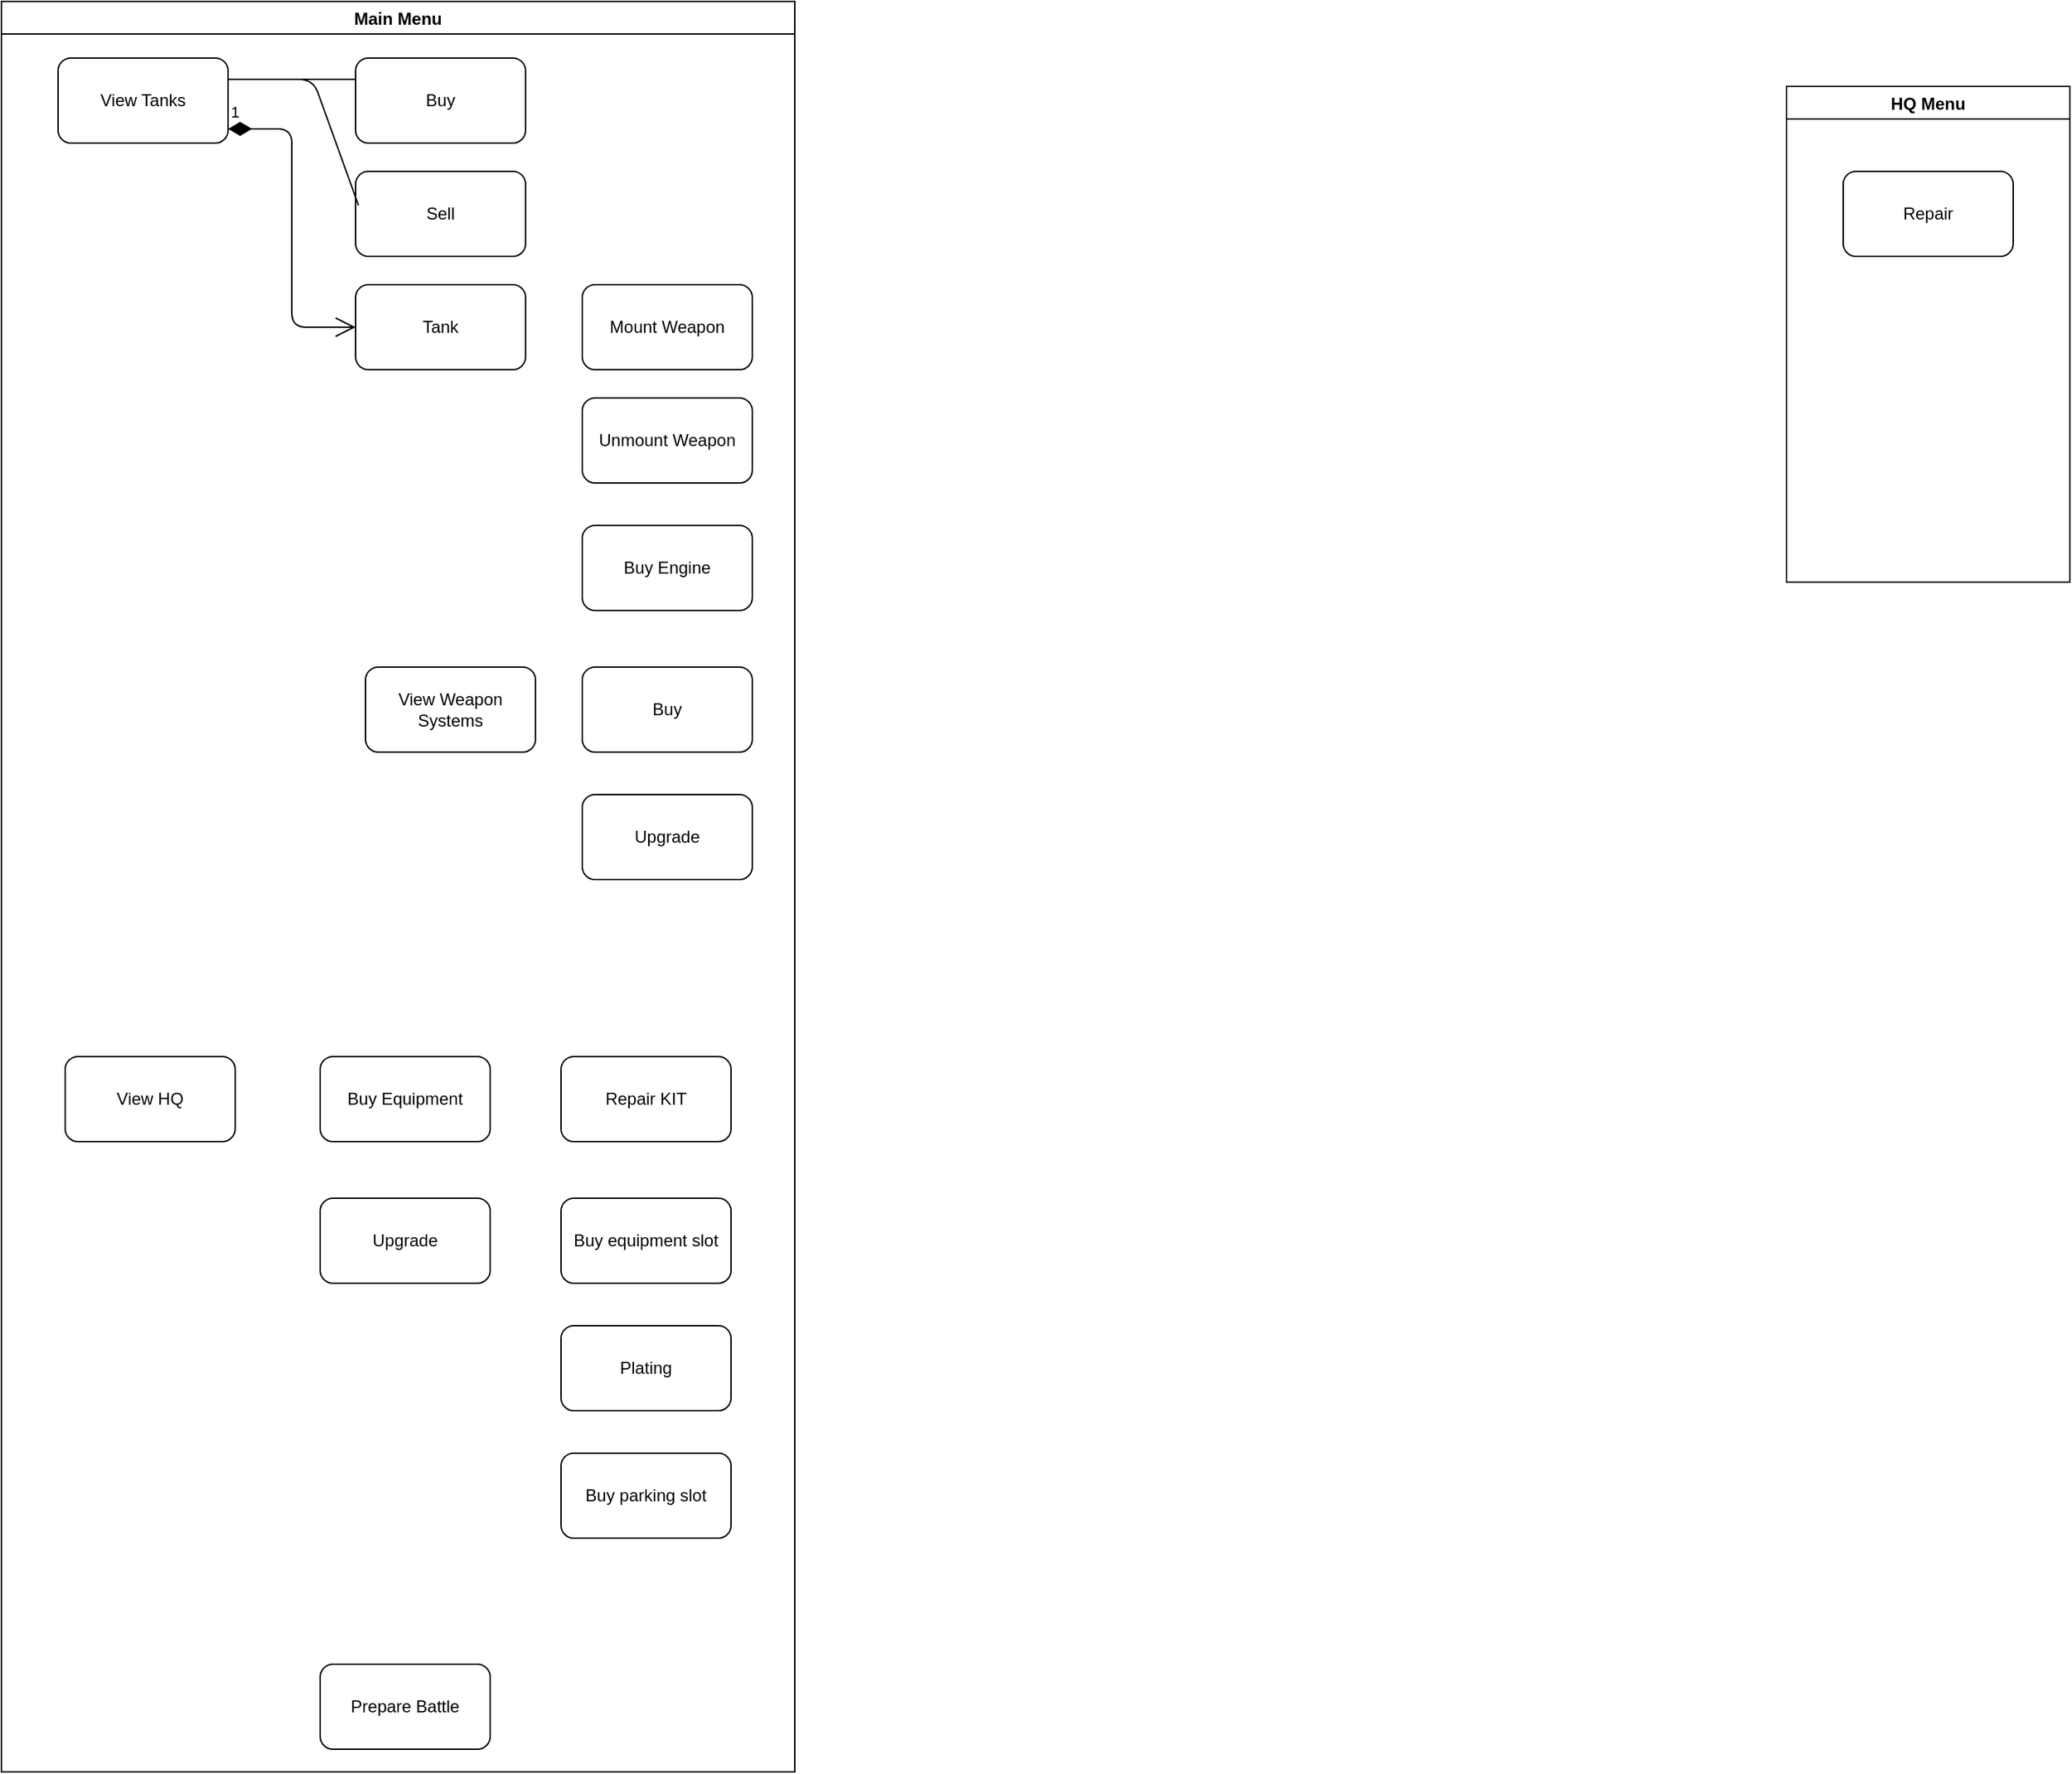 <mxfile version="16.2.7" type="device" pages="5"><diagram id="MpCBRNEAcccHoue8gBX4" name="Menu Structure"><mxGraphModel dx="2249" dy="839" grid="1" gridSize="10" guides="1" tooltips="1" connect="1" arrows="1" fold="1" page="1" pageScale="1" pageWidth="827" pageHeight="1169" math="0" shadow="0"><root><mxCell id="0"/><mxCell id="1" parent="0"/><mxCell id="owKMxf7bmRjWnPsKLI1m-2" value="Main Menu" style="swimlane;" parent="1" vertex="1"><mxGeometry x="-790" y="40" width="560" height="1250" as="geometry"/></mxCell><mxCell id="owKMxf7bmRjWnPsKLI1m-4" value="View Tanks" style="rounded=1;whiteSpace=wrap;html=1;" parent="owKMxf7bmRjWnPsKLI1m-2" vertex="1"><mxGeometry x="40" y="40" width="120" height="60" as="geometry"/></mxCell><mxCell id="owKMxf7bmRjWnPsKLI1m-5" value="Tank" style="rounded=1;whiteSpace=wrap;html=1;" parent="owKMxf7bmRjWnPsKLI1m-2" vertex="1"><mxGeometry x="250" y="200" width="120" height="60" as="geometry"/></mxCell><mxCell id="owKMxf7bmRjWnPsKLI1m-7" value="1" style="endArrow=open;html=1;endSize=12;startArrow=diamondThin;startSize=14;startFill=1;edgeStyle=orthogonalEdgeStyle;align=left;verticalAlign=bottom;entryX=0;entryY=0.5;entryDx=0;entryDy=0;" parent="owKMxf7bmRjWnPsKLI1m-2" target="owKMxf7bmRjWnPsKLI1m-5" edge="1"><mxGeometry x="-1" y="3" relative="1" as="geometry"><mxPoint x="160" y="90" as="sourcePoint"/><mxPoint x="320" y="70" as="targetPoint"/><Array as="points"><mxPoint x="205" y="90"/><mxPoint x="205" y="230"/></Array></mxGeometry></mxCell><mxCell id="owKMxf7bmRjWnPsKLI1m-8" value="Buy" style="rounded=1;whiteSpace=wrap;html=1;" parent="owKMxf7bmRjWnPsKLI1m-2" vertex="1"><mxGeometry x="250" y="40" width="120" height="60" as="geometry"/></mxCell><mxCell id="owKMxf7bmRjWnPsKLI1m-9" value="Sell" style="rounded=1;whiteSpace=wrap;html=1;" parent="owKMxf7bmRjWnPsKLI1m-2" vertex="1"><mxGeometry x="250" y="120" width="120" height="60" as="geometry"/></mxCell><mxCell id="owKMxf7bmRjWnPsKLI1m-10" value="" style="endArrow=none;html=1;exitX=1;exitY=0.25;exitDx=0;exitDy=0;entryX=0;entryY=0.25;entryDx=0;entryDy=0;" parent="owKMxf7bmRjWnPsKLI1m-2" source="owKMxf7bmRjWnPsKLI1m-4" target="owKMxf7bmRjWnPsKLI1m-8" edge="1"><mxGeometry width="50" height="50" relative="1" as="geometry"><mxPoint x="930" y="550" as="sourcePoint"/><mxPoint x="980" y="500" as="targetPoint"/></mxGeometry></mxCell><mxCell id="owKMxf7bmRjWnPsKLI1m-11" value="" style="endArrow=none;html=1;exitX=1;exitY=0.25;exitDx=0;exitDy=0;entryX=0.017;entryY=0.4;entryDx=0;entryDy=0;entryPerimeter=0;" parent="owKMxf7bmRjWnPsKLI1m-2" source="owKMxf7bmRjWnPsKLI1m-4" target="owKMxf7bmRjWnPsKLI1m-9" edge="1"><mxGeometry width="50" height="50" relative="1" as="geometry"><mxPoint x="60" y="320" as="sourcePoint"/><mxPoint x="110" y="270" as="targetPoint"/><Array as="points"><mxPoint x="220" y="55"/></Array></mxGeometry></mxCell><mxCell id="owKMxf7bmRjWnPsKLI1m-13" value="Mount Weapon" style="rounded=1;whiteSpace=wrap;html=1;" parent="owKMxf7bmRjWnPsKLI1m-2" vertex="1"><mxGeometry x="410" y="200" width="120" height="60" as="geometry"/></mxCell><mxCell id="owKMxf7bmRjWnPsKLI1m-14" value="Unmount Weapon" style="rounded=1;whiteSpace=wrap;html=1;" parent="owKMxf7bmRjWnPsKLI1m-2" vertex="1"><mxGeometry x="410" y="280" width="120" height="60" as="geometry"/></mxCell><mxCell id="owKMxf7bmRjWnPsKLI1m-22" value="Buy equipment slot" style="rounded=1;whiteSpace=wrap;html=1;" parent="owKMxf7bmRjWnPsKLI1m-2" vertex="1"><mxGeometry x="395" y="845" width="120" height="60" as="geometry"/></mxCell><mxCell id="owKMxf7bmRjWnPsKLI1m-23" value="Buy parking slot" style="rounded=1;whiteSpace=wrap;html=1;" parent="owKMxf7bmRjWnPsKLI1m-2" vertex="1"><mxGeometry x="395" y="1025" width="120" height="60" as="geometry"/></mxCell><mxCell id="owKMxf7bmRjWnPsKLI1m-24" value="Buy Engine" style="rounded=1;whiteSpace=wrap;html=1;" parent="owKMxf7bmRjWnPsKLI1m-2" vertex="1"><mxGeometry x="410" y="370" width="120" height="60" as="geometry"/></mxCell><mxCell id="owKMxf7bmRjWnPsKLI1m-26" value="View Weapon Systems" style="rounded=1;whiteSpace=wrap;html=1;" parent="owKMxf7bmRjWnPsKLI1m-2" vertex="1"><mxGeometry x="257" y="470" width="120" height="60" as="geometry"/></mxCell><mxCell id="owKMxf7bmRjWnPsKLI1m-27" value="Buy Equipment" style="rounded=1;whiteSpace=wrap;html=1;" parent="owKMxf7bmRjWnPsKLI1m-2" vertex="1"><mxGeometry x="225" y="745" width="120" height="60" as="geometry"/></mxCell><mxCell id="owKMxf7bmRjWnPsKLI1m-28" value="View HQ" style="rounded=1;whiteSpace=wrap;html=1;" parent="owKMxf7bmRjWnPsKLI1m-2" vertex="1"><mxGeometry x="45" y="745" width="120" height="60" as="geometry"/></mxCell><mxCell id="owKMxf7bmRjWnPsKLI1m-29" value="Repair KIT" style="rounded=1;whiteSpace=wrap;html=1;" parent="owKMxf7bmRjWnPsKLI1m-2" vertex="1"><mxGeometry x="395" y="745" width="120" height="60" as="geometry"/></mxCell><mxCell id="owKMxf7bmRjWnPsKLI1m-30" value="Upgrade" style="rounded=1;whiteSpace=wrap;html=1;" parent="owKMxf7bmRjWnPsKLI1m-2" vertex="1"><mxGeometry x="225" y="845" width="120" height="60" as="geometry"/></mxCell><mxCell id="owKMxf7bmRjWnPsKLI1m-18" value="Prepare Battle" style="rounded=1;whiteSpace=wrap;html=1;" parent="owKMxf7bmRjWnPsKLI1m-2" vertex="1"><mxGeometry x="225" y="1174" width="120" height="60" as="geometry"/></mxCell><mxCell id="owKMxf7bmRjWnPsKLI1m-32" value="Plating" style="rounded=1;whiteSpace=wrap;html=1;" parent="owKMxf7bmRjWnPsKLI1m-2" vertex="1"><mxGeometry x="395" y="935" width="120" height="60" as="geometry"/></mxCell><mxCell id="ynamTAOMv53FMnY-Ckzf-1" value="Buy" style="rounded=1;whiteSpace=wrap;html=1;" parent="owKMxf7bmRjWnPsKLI1m-2" vertex="1"><mxGeometry x="410" y="470" width="120" height="60" as="geometry"/></mxCell><mxCell id="ynamTAOMv53FMnY-Ckzf-2" value="Upgrade" style="rounded=1;whiteSpace=wrap;html=1;" parent="owKMxf7bmRjWnPsKLI1m-2" vertex="1"><mxGeometry x="410" y="560" width="120" height="60" as="geometry"/></mxCell><mxCell id="owKMxf7bmRjWnPsKLI1m-3" value="HQ Menu" style="swimlane;" parent="1" vertex="1"><mxGeometry x="470" y="100" width="200" height="350" as="geometry"/></mxCell><mxCell id="owKMxf7bmRjWnPsKLI1m-19" value="Repair" style="rounded=1;whiteSpace=wrap;html=1;" parent="owKMxf7bmRjWnPsKLI1m-3" vertex="1"><mxGeometry x="40" y="60" width="120" height="60" as="geometry"/></mxCell></root></mxGraphModel></diagram><diagram id="nb0FX8QQFjk-OB8VN7uX" name="UML Draft"><mxGraphModel dx="2062" dy="1199" grid="1" gridSize="10" guides="1" tooltips="1" connect="1" arrows="1" fold="1" page="1" pageScale="1" pageWidth="827" pageHeight="1169" math="0" shadow="0"><root><mxCell id="ii_n-079bc9EYuZIM0s7-0"/><mxCell id="ii_n-079bc9EYuZIM0s7-1" parent="ii_n-079bc9EYuZIM0s7-0"/><mxCell id="ii_n-079bc9EYuZIM0s7-2" value="Player" style="swimlane;fontStyle=1;align=center;verticalAlign=top;childLayout=stackLayout;horizontal=1;startSize=26;horizontalStack=0;resizeParent=1;resizeParentMax=0;resizeLast=0;collapsible=1;marginBottom=0;" parent="ii_n-079bc9EYuZIM0s7-1" vertex="1"><mxGeometry x="80" y="440" width="160" height="86" as="geometry"/></mxCell><mxCell id="ii_n-079bc9EYuZIM0s7-3" value="+ field: type" style="text;strokeColor=none;fillColor=none;align=left;verticalAlign=top;spacingLeft=4;spacingRight=4;overflow=hidden;rotatable=0;points=[[0,0.5],[1,0.5]];portConstraint=eastwest;" parent="ii_n-079bc9EYuZIM0s7-2" vertex="1"><mxGeometry y="26" width="160" height="26" as="geometry"/></mxCell><mxCell id="ii_n-079bc9EYuZIM0s7-4" value="" style="line;strokeWidth=1;fillColor=none;align=left;verticalAlign=middle;spacingTop=-1;spacingLeft=3;spacingRight=3;rotatable=0;labelPosition=right;points=[];portConstraint=eastwest;" parent="ii_n-079bc9EYuZIM0s7-2" vertex="1"><mxGeometry y="52" width="160" height="8" as="geometry"/></mxCell><mxCell id="ii_n-079bc9EYuZIM0s7-5" value="+ method(type): type" style="text;strokeColor=none;fillColor=none;align=left;verticalAlign=top;spacingLeft=4;spacingRight=4;overflow=hidden;rotatable=0;points=[[0,0.5],[1,0.5]];portConstraint=eastwest;" parent="ii_n-079bc9EYuZIM0s7-2" vertex="1"><mxGeometry y="60" width="160" height="26" as="geometry"/></mxCell><mxCell id="ii_n-079bc9EYuZIM0s7-15" value="«interface»&lt;br&gt;&lt;b&gt;Weapon&lt;/b&gt;" style="html=1;" parent="ii_n-079bc9EYuZIM0s7-1" vertex="1"><mxGeometry x="400" y="452" width="110" height="50" as="geometry"/></mxCell><mxCell id="ii_n-079bc9EYuZIM0s7-20" value="Extends" style="endArrow=block;endSize=16;endFill=0;html=1;rounded=0;entryX=0.391;entryY=1.04;entryDx=0;entryDy=0;entryPerimeter=0;exitX=0.5;exitY=0;exitDx=0;exitDy=0;" parent="ii_n-079bc9EYuZIM0s7-1" source="ii_n-079bc9EYuZIM0s7-21" target="ii_n-079bc9EYuZIM0s7-15" edge="1"><mxGeometry width="160" relative="1" as="geometry"><mxPoint x="310" y="872" as="sourcePoint"/><mxPoint x="470" y="872" as="targetPoint"/></mxGeometry></mxCell><mxCell id="ii_n-079bc9EYuZIM0s7-21" value="Gun" style="swimlane;fontStyle=1;align=center;verticalAlign=top;childLayout=stackLayout;horizontal=1;startSize=26;horizontalStack=0;resizeParent=1;resizeParentMax=0;resizeLast=0;collapsible=1;marginBottom=0;" parent="ii_n-079bc9EYuZIM0s7-1" vertex="1"><mxGeometry x="300" y="632" width="160" height="86" as="geometry"/></mxCell><mxCell id="ii_n-079bc9EYuZIM0s7-22" value="+ field: type" style="text;strokeColor=none;fillColor=none;align=left;verticalAlign=top;spacingLeft=4;spacingRight=4;overflow=hidden;rotatable=0;points=[[0,0.5],[1,0.5]];portConstraint=eastwest;" parent="ii_n-079bc9EYuZIM0s7-21" vertex="1"><mxGeometry y="26" width="160" height="26" as="geometry"/></mxCell><mxCell id="ii_n-079bc9EYuZIM0s7-23" value="" style="line;strokeWidth=1;fillColor=none;align=left;verticalAlign=middle;spacingTop=-1;spacingLeft=3;spacingRight=3;rotatable=0;labelPosition=right;points=[];portConstraint=eastwest;" parent="ii_n-079bc9EYuZIM0s7-21" vertex="1"><mxGeometry y="52" width="160" height="8" as="geometry"/></mxCell><mxCell id="ii_n-079bc9EYuZIM0s7-24" value="+ method(type): type" style="text;strokeColor=none;fillColor=none;align=left;verticalAlign=top;spacingLeft=4;spacingRight=4;overflow=hidden;rotatable=0;points=[[0,0.5],[1,0.5]];portConstraint=eastwest;" parent="ii_n-079bc9EYuZIM0s7-21" vertex="1"><mxGeometry y="60" width="160" height="26" as="geometry"/></mxCell><mxCell id="ii_n-079bc9EYuZIM0s7-25" value="Reargun" style="swimlane;fontStyle=1;align=center;verticalAlign=top;childLayout=stackLayout;horizontal=1;startSize=26;horizontalStack=0;resizeParent=1;resizeParentMax=0;resizeLast=0;collapsible=1;marginBottom=0;" parent="ii_n-079bc9EYuZIM0s7-1" vertex="1"><mxGeometry x="490" y="632" width="160" height="86" as="geometry"/></mxCell><mxCell id="ii_n-079bc9EYuZIM0s7-26" value="+ field: type" style="text;strokeColor=none;fillColor=none;align=left;verticalAlign=top;spacingLeft=4;spacingRight=4;overflow=hidden;rotatable=0;points=[[0,0.5],[1,0.5]];portConstraint=eastwest;" parent="ii_n-079bc9EYuZIM0s7-25" vertex="1"><mxGeometry y="26" width="160" height="26" as="geometry"/></mxCell><mxCell id="ii_n-079bc9EYuZIM0s7-27" value="" style="line;strokeWidth=1;fillColor=none;align=left;verticalAlign=middle;spacingTop=-1;spacingLeft=3;spacingRight=3;rotatable=0;labelPosition=right;points=[];portConstraint=eastwest;" parent="ii_n-079bc9EYuZIM0s7-25" vertex="1"><mxGeometry y="52" width="160" height="8" as="geometry"/></mxCell><mxCell id="ii_n-079bc9EYuZIM0s7-28" value="+ method(type): type" style="text;strokeColor=none;fillColor=none;align=left;verticalAlign=top;spacingLeft=4;spacingRight=4;overflow=hidden;rotatable=0;points=[[0,0.5],[1,0.5]];portConstraint=eastwest;" parent="ii_n-079bc9EYuZIM0s7-25" vertex="1"><mxGeometry y="60" width="160" height="26" as="geometry"/></mxCell><mxCell id="ii_n-079bc9EYuZIM0s7-29" value="Extends" style="endArrow=block;endSize=16;endFill=0;html=1;rounded=0;entryX=0.75;entryY=1;entryDx=0;entryDy=0;exitX=0.5;exitY=0;exitDx=0;exitDy=0;" parent="ii_n-079bc9EYuZIM0s7-1" source="ii_n-079bc9EYuZIM0s7-25" target="ii_n-079bc9EYuZIM0s7-15" edge="1"><mxGeometry width="160" relative="1" as="geometry"><mxPoint x="-350" y="1052" as="sourcePoint"/><mxPoint x="-190" y="1052" as="targetPoint"/></mxGeometry></mxCell><mxCell id="ii_n-079bc9EYuZIM0s7-30" value="PlayerStats" style="swimlane;fontStyle=1;align=center;verticalAlign=top;childLayout=stackLayout;horizontal=1;startSize=26;horizontalStack=0;resizeParent=1;resizeParentMax=0;resizeLast=0;collapsible=1;marginBottom=0;" parent="ii_n-079bc9EYuZIM0s7-1" vertex="1"><mxGeometry x="375" y="220" width="160" height="86" as="geometry"/></mxCell><mxCell id="ii_n-079bc9EYuZIM0s7-31" value="+ field: type" style="text;strokeColor=none;fillColor=none;align=left;verticalAlign=top;spacingLeft=4;spacingRight=4;overflow=hidden;rotatable=0;points=[[0,0.5],[1,0.5]];portConstraint=eastwest;" parent="ii_n-079bc9EYuZIM0s7-30" vertex="1"><mxGeometry y="26" width="160" height="26" as="geometry"/></mxCell><mxCell id="ii_n-079bc9EYuZIM0s7-32" value="" style="line;strokeWidth=1;fillColor=none;align=left;verticalAlign=middle;spacingTop=-1;spacingLeft=3;spacingRight=3;rotatable=0;labelPosition=right;points=[];portConstraint=eastwest;" parent="ii_n-079bc9EYuZIM0s7-30" vertex="1"><mxGeometry y="52" width="160" height="8" as="geometry"/></mxCell><mxCell id="ii_n-079bc9EYuZIM0s7-33" value="+ method(type): type" style="text;strokeColor=none;fillColor=none;align=left;verticalAlign=top;spacingLeft=4;spacingRight=4;overflow=hidden;rotatable=0;points=[[0,0.5],[1,0.5]];portConstraint=eastwest;" parent="ii_n-079bc9EYuZIM0s7-30" vertex="1"><mxGeometry y="60" width="160" height="26" as="geometry"/></mxCell><mxCell id="ii_n-079bc9EYuZIM0s7-34" value="" style="endArrow=diamondThin;endFill=0;endSize=24;html=1;rounded=0;entryX=0.506;entryY=1.077;entryDx=0;entryDy=0;entryPerimeter=0;exitX=0.5;exitY=0;exitDx=0;exitDy=0;" parent="ii_n-079bc9EYuZIM0s7-1" source="ii_n-079bc9EYuZIM0s7-15" target="ii_n-079bc9EYuZIM0s7-33" edge="1"><mxGeometry width="160" relative="1" as="geometry"><mxPoint x="260" y="610" as="sourcePoint"/><mxPoint x="420" y="610" as="targetPoint"/></mxGeometry></mxCell><mxCell id="ii_n-079bc9EYuZIM0s7-35" value="Text" style="edgeLabel;html=1;align=center;verticalAlign=middle;resizable=0;points=[];" parent="ii_n-079bc9EYuZIM0s7-34" vertex="1" connectable="0"><mxGeometry x="0.834" y="-5" relative="1" as="geometry"><mxPoint as="offset"/></mxGeometry></mxCell><mxCell id="ii_n-079bc9EYuZIM0s7-36" value="" style="endArrow=diamondThin;endFill=0;endSize=24;html=1;rounded=0;entryX=1;entryY=0.5;entryDx=0;entryDy=0;exitX=0;exitY=0.5;exitDx=0;exitDy=0;" parent="ii_n-079bc9EYuZIM0s7-1" source="ii_n-079bc9EYuZIM0s7-15" target="ii_n-079bc9EYuZIM0s7-3" edge="1"><mxGeometry width="160" relative="1" as="geometry"><mxPoint x="260" y="610" as="sourcePoint"/><mxPoint x="420" y="610" as="targetPoint"/></mxGeometry></mxCell></root></mxGraphModel></diagram><diagram id="gg0L9cA_LlKs5fMfiP08" name="Weapons"><mxGraphModel dx="2062" dy="1199" grid="1" gridSize="10" guides="1" tooltips="1" connect="1" arrows="1" fold="1" page="1" pageScale="1" pageWidth="827" pageHeight="1169" math="0" shadow="0"><root><mxCell id="0UuwvEFkF0zYW1-tpwoK-0"/><mxCell id="0UuwvEFkF0zYW1-tpwoK-1" parent="0UuwvEFkF0zYW1-tpwoK-0"/><mxCell id="0UuwvEFkF0zYW1-tpwoK-2" value="Gun" style="rounded=1;whiteSpace=wrap;html=1;" parent="0UuwvEFkF0zYW1-tpwoK-1" vertex="1"><mxGeometry x="40" y="40" width="120" height="60" as="geometry"/></mxCell><mxCell id="0UuwvEFkF0zYW1-tpwoK-3" value="Reload duration" style="rounded=1;whiteSpace=wrap;html=1;" parent="0UuwvEFkF0zYW1-tpwoK-1" vertex="1"><mxGeometry x="240" y="40" width="120" height="60" as="geometry"/></mxCell><mxCell id="0UuwvEFkF0zYW1-tpwoK-4" value="Damage" style="rounded=1;whiteSpace=wrap;html=1;" parent="0UuwvEFkF0zYW1-tpwoK-1" vertex="1"><mxGeometry x="240" y="120" width="120" height="60" as="geometry"/></mxCell><mxCell id="0UuwvEFkF0zYW1-tpwoK-5" value="Range" style="rounded=1;whiteSpace=wrap;html=1;" parent="0UuwvEFkF0zYW1-tpwoK-1" vertex="1"><mxGeometry x="240" y="270" width="120" height="60" as="geometry"/></mxCell><mxCell id="0UuwvEFkF0zYW1-tpwoK-6" value="Round Speed" style="rounded=1;whiteSpace=wrap;html=1;" parent="0UuwvEFkF0zYW1-tpwoK-1" vertex="1"><mxGeometry x="240" y="190" width="120" height="60" as="geometry"/></mxCell></root></mxGraphModel></diagram><diagram id="MDTCFOmjVDOi15v8jxcj" name="Tank"><mxGraphModel dx="2062" dy="1199" grid="1" gridSize="10" guides="1" tooltips="1" connect="1" arrows="1" fold="1" page="1" pageScale="1" pageWidth="3300" pageHeight="4681" math="0" shadow="0"><root><mxCell id="iWmPzaYumDQLp0A24KMq-0"/><mxCell id="iWmPzaYumDQLp0A24KMq-1" parent="iWmPzaYumDQLp0A24KMq-0"/><mxCell id="iWmPzaYumDQLp0A24KMq-2" value="Tank" style="rounded=1;whiteSpace=wrap;html=1;" vertex="1" parent="iWmPzaYumDQLp0A24KMq-1"><mxGeometry x="70" y="70" width="120" height="60" as="geometry"/></mxCell><mxCell id="iWmPzaYumDQLp0A24KMq-3" value="Motor Power" style="rounded=1;whiteSpace=wrap;html=1;" vertex="1" parent="iWmPzaYumDQLp0A24KMq-1"><mxGeometry x="260" y="70" width="120" height="60" as="geometry"/></mxCell><mxCell id="iWmPzaYumDQLp0A24KMq-4" value="Turret turning speed" style="rounded=1;whiteSpace=wrap;html=1;" vertex="1" parent="iWmPzaYumDQLp0A24KMq-1"><mxGeometry x="260" y="160" width="120" height="60" as="geometry"/></mxCell><mxCell id="iWmPzaYumDQLp0A24KMq-5" value="Speed" style="rounded=1;whiteSpace=wrap;html=1;" vertex="1" parent="iWmPzaYumDQLp0A24KMq-1"><mxGeometry x="430" y="70" width="120" height="60" as="geometry"/></mxCell><mxCell id="iWmPzaYumDQLp0A24KMq-6" value="Weight" style="rounded=1;whiteSpace=wrap;html=1;" vertex="1" parent="iWmPzaYumDQLp0A24KMq-1"><mxGeometry x="260" y="260" width="120" height="60" as="geometry"/></mxCell><mxCell id="iWmPzaYumDQLp0A24KMq-7" value="Turning Speed" style="rounded=1;whiteSpace=wrap;html=1;" vertex="1" parent="iWmPzaYumDQLp0A24KMq-1"><mxGeometry x="430" y="160" width="120" height="60" as="geometry"/></mxCell></root></mxGraphModel></diagram><diagram id="on0z1YrBiEJLzkoWmMs9" name="Roadmap"><mxGraphModel dx="2062" dy="1199" grid="1" gridSize="10" guides="1" tooltips="1" connect="1" arrows="1" fold="1" page="1" pageScale="1" pageWidth="3300" pageHeight="4681" math="0" shadow="0"><root><mxCell id="Kf0ZUJnlO9QO2Oanxf_2-0"/><mxCell id="Kf0ZUJnlO9QO2Oanxf_2-1" parent="Kf0ZUJnlO9QO2Oanxf_2-0"/><mxCell id="Kf0ZUJnlO9QO2Oanxf_2-6" value="" style="edgeStyle=orthogonalEdgeStyle;rounded=0;orthogonalLoop=1;jettySize=auto;html=1;" edge="1" parent="Kf0ZUJnlO9QO2Oanxf_2-1" source="Kf0ZUJnlO9QO2Oanxf_2-2" target="Kf0ZUJnlO9QO2Oanxf_2-3"><mxGeometry relative="1" as="geometry"/></mxCell><mxCell id="Kf0ZUJnlO9QO2Oanxf_2-11" value="" style="edgeStyle=orthogonalEdgeStyle;rounded=0;orthogonalLoop=1;jettySize=auto;html=1;endArrow=classic;endFill=1;entryX=1;entryY=0.5;entryDx=0;entryDy=0;" edge="1" parent="Kf0ZUJnlO9QO2Oanxf_2-1" source="Kf0ZUJnlO9QO2Oanxf_2-2" target="Kf0ZUJnlO9QO2Oanxf_2-10"><mxGeometry relative="1" as="geometry"/></mxCell><mxCell id="Kf0ZUJnlO9QO2Oanxf_2-15" style="edgeStyle=orthogonalEdgeStyle;rounded=0;orthogonalLoop=1;jettySize=auto;html=1;endArrow=classic;endFill=1;" edge="1" parent="Kf0ZUJnlO9QO2Oanxf_2-1" source="Kf0ZUJnlO9QO2Oanxf_2-2" target="Kf0ZUJnlO9QO2Oanxf_2-13"><mxGeometry relative="1" as="geometry"/></mxCell><mxCell id="YaGigf2dU6BbEH-U9bjz-0" style="edgeStyle=orthogonalEdgeStyle;rounded=0;orthogonalLoop=1;jettySize=auto;html=1;endArrow=classic;endFill=1;" edge="1" parent="Kf0ZUJnlO9QO2Oanxf_2-1" source="Kf0ZUJnlO9QO2Oanxf_2-2" target="Kf0ZUJnlO9QO2Oanxf_2-28"><mxGeometry relative="1" as="geometry"/></mxCell><mxCell id="YaGigf2dU6BbEH-U9bjz-1" style="edgeStyle=orthogonalEdgeStyle;rounded=0;orthogonalLoop=1;jettySize=auto;html=1;endArrow=classic;endFill=1;" edge="1" parent="Kf0ZUJnlO9QO2Oanxf_2-1" source="Kf0ZUJnlO9QO2Oanxf_2-2" target="Kf0ZUJnlO9QO2Oanxf_2-12"><mxGeometry relative="1" as="geometry"/></mxCell><mxCell id="Kf0ZUJnlO9QO2Oanxf_2-2" value="Root" style="rounded=1;whiteSpace=wrap;html=1;fontStyle=1" vertex="1" parent="Kf0ZUJnlO9QO2Oanxf_2-1"><mxGeometry x="974" y="670" width="120" height="60" as="geometry"/></mxCell><mxCell id="Kf0ZUJnlO9QO2Oanxf_2-7" value="" style="edgeStyle=orthogonalEdgeStyle;rounded=0;orthogonalLoop=1;jettySize=auto;html=1;" edge="1" parent="Kf0ZUJnlO9QO2Oanxf_2-1" source="Kf0ZUJnlO9QO2Oanxf_2-3" target="Kf0ZUJnlO9QO2Oanxf_2-4"><mxGeometry relative="1" as="geometry"/></mxCell><mxCell id="Kf0ZUJnlO9QO2Oanxf_2-3" value="Buyable tanks" style="rounded=1;whiteSpace=wrap;html=1;" vertex="1" parent="Kf0ZUJnlO9QO2Oanxf_2-1"><mxGeometry x="974" y="560" width="120" height="60" as="geometry"/></mxCell><mxCell id="Kf0ZUJnlO9QO2Oanxf_2-8" value="" style="edgeStyle=orthogonalEdgeStyle;rounded=0;orthogonalLoop=1;jettySize=auto;html=1;" edge="1" parent="Kf0ZUJnlO9QO2Oanxf_2-1" source="Kf0ZUJnlO9QO2Oanxf_2-4" target="Kf0ZUJnlO9QO2Oanxf_2-5"><mxGeometry relative="1" as="geometry"/></mxCell><mxCell id="Kf0ZUJnlO9QO2Oanxf_2-4" value="Upgrade tank" style="rounded=1;whiteSpace=wrap;html=1;" vertex="1" parent="Kf0ZUJnlO9QO2Oanxf_2-1"><mxGeometry x="974" y="450" width="120" height="60" as="geometry"/></mxCell><mxCell id="Kf0ZUJnlO9QO2Oanxf_2-5" value="Switch tank in battle" style="rounded=1;whiteSpace=wrap;html=1;" vertex="1" parent="Kf0ZUJnlO9QO2Oanxf_2-1"><mxGeometry x="974" y="350" width="120" height="60" as="geometry"/></mxCell><mxCell id="Kf0ZUJnlO9QO2Oanxf_2-9" value="Destroyable obstacles" style="rounded=1;whiteSpace=wrap;html=1;" vertex="1" parent="Kf0ZUJnlO9QO2Oanxf_2-1"><mxGeometry x="440" y="510" width="120" height="60" as="geometry"/></mxCell><mxCell id="Kf0ZUJnlO9QO2Oanxf_2-21" style="edgeStyle=orthogonalEdgeStyle;rounded=0;orthogonalLoop=1;jettySize=auto;html=1;endArrow=classic;endFill=1;" edge="1" parent="Kf0ZUJnlO9QO2Oanxf_2-1" source="Kf0ZUJnlO9QO2Oanxf_2-10" target="Kf0ZUJnlO9QO2Oanxf_2-9"><mxGeometry relative="1" as="geometry"/></mxCell><mxCell id="Kf0ZUJnlO9QO2Oanxf_2-24" style="edgeStyle=orthogonalEdgeStyle;rounded=0;orthogonalLoop=1;jettySize=auto;html=1;endArrow=classic;endFill=1;" edge="1" parent="Kf0ZUJnlO9QO2Oanxf_2-1" source="Kf0ZUJnlO9QO2Oanxf_2-10" target="Kf0ZUJnlO9QO2Oanxf_2-23"><mxGeometry relative="1" as="geometry"/></mxCell><mxCell id="Kf0ZUJnlO9QO2Oanxf_2-25" style="edgeStyle=orthogonalEdgeStyle;rounded=0;orthogonalLoop=1;jettySize=auto;html=1;endArrow=classic;endFill=1;" edge="1" parent="Kf0ZUJnlO9QO2Oanxf_2-1" source="Kf0ZUJnlO9QO2Oanxf_2-10" target="Kf0ZUJnlO9QO2Oanxf_2-22"><mxGeometry relative="1" as="geometry"/></mxCell><mxCell id="Kf0ZUJnlO9QO2Oanxf_2-27" style="edgeStyle=orthogonalEdgeStyle;rounded=0;orthogonalLoop=1;jettySize=auto;html=1;endArrow=classic;endFill=1;" edge="1" parent="Kf0ZUJnlO9QO2Oanxf_2-1" source="Kf0ZUJnlO9QO2Oanxf_2-10" target="Kf0ZUJnlO9QO2Oanxf_2-26"><mxGeometry relative="1" as="geometry"/></mxCell><mxCell id="Kf0ZUJnlO9QO2Oanxf_2-10" value="Map environment" style="rounded=1;whiteSpace=wrap;html=1;" vertex="1" parent="Kf0ZUJnlO9QO2Oanxf_2-1"><mxGeometry x="440" y="670" width="120" height="60" as="geometry"/></mxCell><mxCell id="Kf0ZUJnlO9QO2Oanxf_2-12" value="Enemies" style="rounded=1;whiteSpace=wrap;html=1;" vertex="1" parent="Kf0ZUJnlO9QO2Oanxf_2-1"><mxGeometry x="1120" y="870" width="120" height="60" as="geometry"/></mxCell><mxCell id="Kf0ZUJnlO9QO2Oanxf_2-16" style="edgeStyle=orthogonalEdgeStyle;rounded=0;orthogonalLoop=1;jettySize=auto;html=1;endArrow=classic;endFill=1;" edge="1" parent="Kf0ZUJnlO9QO2Oanxf_2-1" source="Kf0ZUJnlO9QO2Oanxf_2-13" target="Kf0ZUJnlO9QO2Oanxf_2-14"><mxGeometry relative="1" as="geometry"/></mxCell><mxCell id="Kf0ZUJnlO9QO2Oanxf_2-18" style="edgeStyle=orthogonalEdgeStyle;rounded=0;orthogonalLoop=1;jettySize=auto;html=1;endArrow=classic;endFill=1;" edge="1" parent="Kf0ZUJnlO9QO2Oanxf_2-1" source="Kf0ZUJnlO9QO2Oanxf_2-13" target="Kf0ZUJnlO9QO2Oanxf_2-17"><mxGeometry relative="1" as="geometry"/></mxCell><mxCell id="Kf0ZUJnlO9QO2Oanxf_2-20" style="edgeStyle=orthogonalEdgeStyle;rounded=0;orthogonalLoop=1;jettySize=auto;html=1;endArrow=classic;endFill=1;" edge="1" parent="Kf0ZUJnlO9QO2Oanxf_2-1" source="Kf0ZUJnlO9QO2Oanxf_2-13" target="Kf0ZUJnlO9QO2Oanxf_2-19"><mxGeometry relative="1" as="geometry"/></mxCell><mxCell id="Kf0ZUJnlO9QO2Oanxf_2-13" value="Alter map" style="rounded=1;whiteSpace=wrap;html=1;" vertex="1" parent="Kf0ZUJnlO9QO2Oanxf_2-1"><mxGeometry x="1410" y="670" width="120" height="60" as="geometry"/></mxCell><mxCell id="Kf0ZUJnlO9QO2Oanxf_2-14" value="Drop autonomous entities" style="rounded=1;whiteSpace=wrap;html=1;" vertex="1" parent="Kf0ZUJnlO9QO2Oanxf_2-1"><mxGeometry x="1410" y="540" width="120" height="60" as="geometry"/></mxCell><mxCell id="Kf0ZUJnlO9QO2Oanxf_2-17" value="Setup obstacles" style="rounded=1;whiteSpace=wrap;html=1;" vertex="1" parent="Kf0ZUJnlO9QO2Oanxf_2-1"><mxGeometry x="1410" y="790" width="120" height="60" as="geometry"/></mxCell><mxCell id="Kf0ZUJnlO9QO2Oanxf_2-19" value="Surveillance systems&amp;nbsp;" style="rounded=1;whiteSpace=wrap;html=1;" vertex="1" parent="Kf0ZUJnlO9QO2Oanxf_2-1"><mxGeometry x="1590" y="670" width="120" height="60" as="geometry"/></mxCell><mxCell id="Kf0ZUJnlO9QO2Oanxf_2-22" value="Minimap" style="rounded=1;whiteSpace=wrap;html=1;" vertex="1" parent="Kf0ZUJnlO9QO2Oanxf_2-1"><mxGeometry x="250" y="670" width="120" height="60" as="geometry"/></mxCell><mxCell id="Kf0ZUJnlO9QO2Oanxf_2-23" value="Field of view" style="rounded=1;whiteSpace=wrap;html=1;" vertex="1" parent="Kf0ZUJnlO9QO2Oanxf_2-1"><mxGeometry x="320" y="840" width="120" height="60" as="geometry"/></mxCell><mxCell id="Kf0ZUJnlO9QO2Oanxf_2-26" value="Fog of war" style="rounded=1;whiteSpace=wrap;html=1;" vertex="1" parent="Kf0ZUJnlO9QO2Oanxf_2-1"><mxGeometry x="540" y="840" width="120" height="60" as="geometry"/></mxCell><mxCell id="Kf0ZUJnlO9QO2Oanxf_2-28" value="Multi player" style="rounded=1;whiteSpace=wrap;html=1;" vertex="1" parent="Kf0ZUJnlO9QO2Oanxf_2-1"><mxGeometry x="830" y="870" width="120" height="60" as="geometry"/></mxCell></root></mxGraphModel></diagram></mxfile>